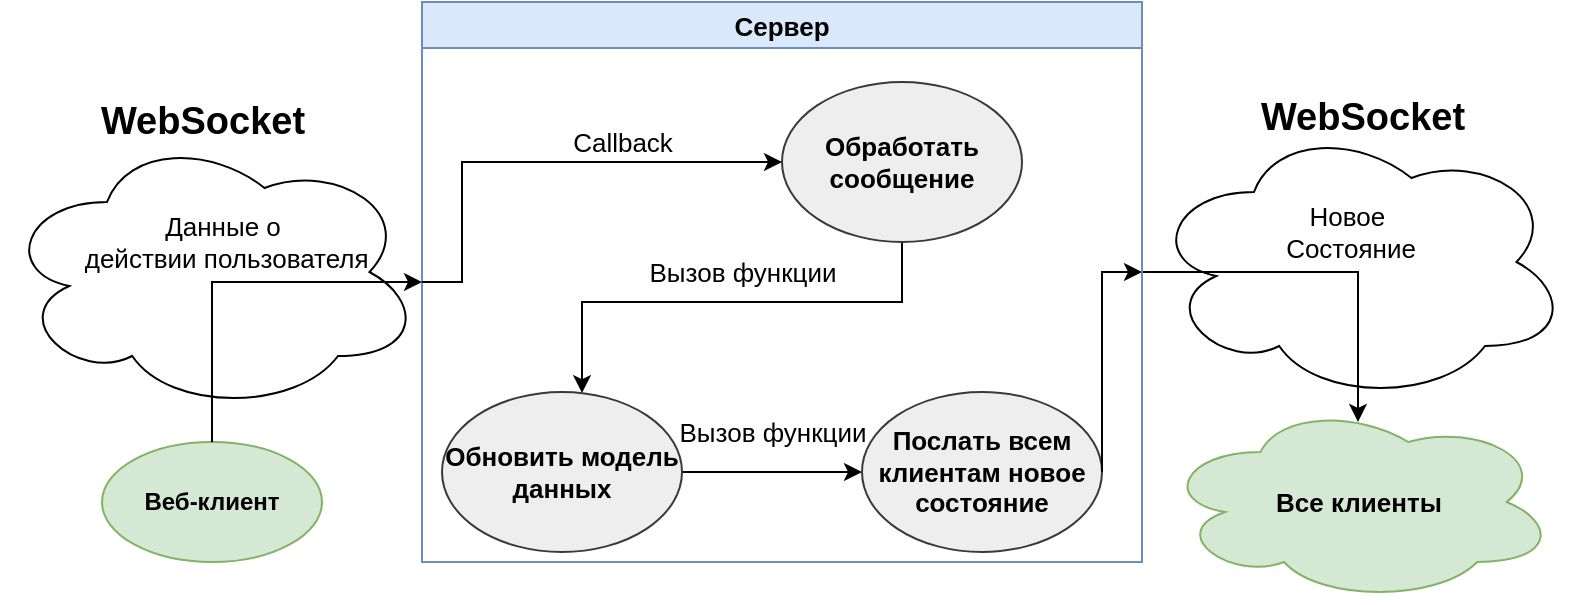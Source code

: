 <mxfile version="10.7.3" type="device"><diagram id="R-Iso9etgkiy35jabJ_L" name="Page-1"><mxGraphModel dx="1162" dy="623" grid="1" gridSize="10" guides="1" tooltips="1" connect="1" arrows="1" fold="1" page="1" pageScale="1" pageWidth="827" pageHeight="1169" math="0" shadow="0"><root><mxCell id="0"/><mxCell id="1" parent="0"/><mxCell id="ycnQ9cbKtMi89EvQEkBc-7" value="" style="ellipse;shape=cloud;whiteSpace=wrap;html=1;fontSize=13;" vertex="1" parent="1"><mxGeometry x="603.5" y="135" width="210" height="140" as="geometry"/></mxCell><mxCell id="ycnQ9cbKtMi89EvQEkBc-8" value="WebSocket" style="text;strokeColor=none;fillColor=none;html=1;fontSize=19;fontStyle=1;verticalAlign=middle;align=center;labelBackgroundColor=none;" vertex="1" parent="1"><mxGeometry x="660" y="112.5" width="100" height="40" as="geometry"/></mxCell><mxCell id="ycnQ9cbKtMi89EvQEkBc-1" value="" style="ellipse;shape=cloud;whiteSpace=wrap;html=1;fontSize=13;" vertex="1" parent="1"><mxGeometry x="30" y="140" width="210" height="140" as="geometry"/></mxCell><mxCell id="2t2cCGpDgxDQgtQVX-Z_-2" value="Веб-клиент" style="ellipse;whiteSpace=wrap;html=1;fillColor=#d5e8d4;strokeColor=#82b366;fontStyle=1" parent="1" vertex="1"><mxGeometry x="80" y="295" width="110" height="60" as="geometry"/></mxCell><mxCell id="2t2cCGpDgxDQgtQVX-Z_-29" style="edgeStyle=orthogonalEdgeStyle;rounded=0;orthogonalLoop=1;jettySize=auto;html=1;exitX=1;exitY=0.5;exitDx=0;exitDy=0;fontSize=13;" parent="1" source="2t2cCGpDgxDQgtQVX-Z_-7" edge="1"><mxGeometry relative="1" as="geometry"><Array as="points"><mxPoint x="600" y="210"/><mxPoint x="708" y="210"/><mxPoint x="708" y="285"/></Array><mxPoint x="708" y="285" as="targetPoint"/></mxGeometry></mxCell><mxCell id="2t2cCGpDgxDQgtQVX-Z_-33" value="Новое&amp;nbsp;&lt;br style=&quot;font-size: 13px;&quot;&gt;Состояние&lt;br style=&quot;font-size: 13px;&quot;&gt;" style="text;html=1;resizable=0;points=[];align=center;verticalAlign=middle;labelBackgroundColor=none;fontSize=13;" parent="2t2cCGpDgxDQgtQVX-Z_-29" vertex="1" connectable="0"><mxGeometry x="-0.293" y="2" relative="1" as="geometry"><mxPoint x="42" y="-18" as="offset"/></mxGeometry></mxCell><mxCell id="2t2cCGpDgxDQgtQVX-Z_-7" value="Сервер" style="swimlane;fillColor=#dae8fc;strokeColor=#6c8ebf;fontSize=13;" parent="1" vertex="1"><mxGeometry x="240" y="75" width="360" height="280" as="geometry"/></mxCell><mxCell id="2t2cCGpDgxDQgtQVX-Z_-46" value="Вызов функции" style="edgeStyle=orthogonalEdgeStyle;rounded=0;orthogonalLoop=1;jettySize=auto;html=1;fontSize=13;" parent="2t2cCGpDgxDQgtQVX-Z_-7" source="2t2cCGpDgxDQgtQVX-Z_-34" target="2t2cCGpDgxDQgtQVX-Z_-37" edge="1"><mxGeometry x="-0.066" y="-15" relative="1" as="geometry"><Array as="points"><mxPoint x="240" y="150"/><mxPoint x="80" y="150"/></Array><mxPoint as="offset"/></mxGeometry></mxCell><mxCell id="2t2cCGpDgxDQgtQVX-Z_-34" value="Обработать сообщение" style="ellipse;whiteSpace=wrap;html=1;fillColor=#eeeeee;strokeColor=#36393d;fontSize=13;fontStyle=1" parent="2t2cCGpDgxDQgtQVX-Z_-7" vertex="1"><mxGeometry x="180" y="40" width="120" height="80" as="geometry"/></mxCell><mxCell id="2t2cCGpDgxDQgtQVX-Z_-41" value="" style="edgeStyle=orthogonalEdgeStyle;rounded=0;orthogonalLoop=1;jettySize=auto;html=1;fontSize=13;" parent="2t2cCGpDgxDQgtQVX-Z_-7" source="2t2cCGpDgxDQgtQVX-Z_-37" target="2t2cCGpDgxDQgtQVX-Z_-40" edge="1"><mxGeometry relative="1" as="geometry"/></mxCell><mxCell id="2t2cCGpDgxDQgtQVX-Z_-49" value="&lt;span style=&quot;font-size: 13px;&quot;&gt;Вызов функции&lt;/span&gt;" style="text;html=1;resizable=0;points=[];align=center;verticalAlign=middle;labelBackgroundColor=#ffffff;fontSize=13;" parent="2t2cCGpDgxDQgtQVX-Z_-41" vertex="1" connectable="0"><mxGeometry x="-0.222" y="2" relative="1" as="geometry"><mxPoint x="10" y="-18" as="offset"/></mxGeometry></mxCell><mxCell id="2t2cCGpDgxDQgtQVX-Z_-37" value="Обновить модель данных" style="ellipse;whiteSpace=wrap;html=1;fillColor=#eeeeee;strokeColor=#36393d;fontSize=13;fontStyle=1" parent="2t2cCGpDgxDQgtQVX-Z_-7" vertex="1"><mxGeometry x="10" y="195" width="120" height="80" as="geometry"/></mxCell><mxCell id="2t2cCGpDgxDQgtQVX-Z_-40" value="Послать всем клиентам новое состояние" style="ellipse;whiteSpace=wrap;html=1;fillColor=#eeeeee;strokeColor=#36393d;fontSize=13;fontStyle=1" parent="2t2cCGpDgxDQgtQVX-Z_-7" vertex="1"><mxGeometry x="220" y="195" width="120" height="80" as="geometry"/></mxCell><mxCell id="2t2cCGpDgxDQgtQVX-Z_-45" value="Callback" style="edgeStyle=orthogonalEdgeStyle;rounded=0;orthogonalLoop=1;jettySize=auto;html=1;exitX=0;exitY=0.5;exitDx=0;exitDy=0;entryX=0;entryY=0.5;entryDx=0;entryDy=0;fontSize=13;" parent="2t2cCGpDgxDQgtQVX-Z_-7" source="2t2cCGpDgxDQgtQVX-Z_-7" target="2t2cCGpDgxDQgtQVX-Z_-34" edge="1"><mxGeometry x="0.333" y="10" relative="1" as="geometry"><Array as="points"><mxPoint x="20" y="140"/><mxPoint x="20" y="80"/></Array><mxPoint as="offset"/></mxGeometry></mxCell><mxCell id="2t2cCGpDgxDQgtQVX-Z_-12" value="Все клиенты" style="ellipse;shape=cloud;whiteSpace=wrap;html=1;fillColor=#d5e8d4;strokeColor=#82b366;fontSize=13;fontStyle=1" parent="1" vertex="1"><mxGeometry x="610" y="275" width="197" height="100" as="geometry"/></mxCell><mxCell id="2t2cCGpDgxDQgtQVX-Z_-42" value="" style="edgeStyle=orthogonalEdgeStyle;rounded=0;orthogonalLoop=1;jettySize=auto;html=1;fontSize=13;" parent="1" source="2t2cCGpDgxDQgtQVX-Z_-40" edge="1"><mxGeometry relative="1" as="geometry"><mxPoint x="600" y="210" as="targetPoint"/><Array as="points"><mxPoint x="580" y="210"/><mxPoint x="600" y="210"/></Array></mxGeometry></mxCell><mxCell id="2t2cCGpDgxDQgtQVX-Z_-20" value="" style="edgeStyle=orthogonalEdgeStyle;rounded=0;orthogonalLoop=1;jettySize=auto;html=1;entryX=0;entryY=0.5;entryDx=0;entryDy=0;exitX=0.5;exitY=0;exitDx=0;exitDy=0;fontSize=13;" parent="1" source="2t2cCGpDgxDQgtQVX-Z_-2" target="2t2cCGpDgxDQgtQVX-Z_-7" edge="1"><mxGeometry relative="1" as="geometry"><mxPoint x="170" y="175" as="sourcePoint"/><mxPoint x="330" y="220" as="targetPoint"/></mxGeometry></mxCell><mxCell id="2t2cCGpDgxDQgtQVX-Z_-21" value="Данные о&lt;br style=&quot;font-size: 13px;&quot;&gt;&amp;nbsp;действии пользователя" style="text;html=1;resizable=0;points=[];align=center;verticalAlign=middle;labelBackgroundColor=none;fontSize=13;" parent="2t2cCGpDgxDQgtQVX-Z_-20" vertex="1" connectable="0"><mxGeometry x="-0.28" y="-1" relative="1" as="geometry"><mxPoint x="4" y="-34" as="offset"/></mxGeometry></mxCell><mxCell id="ycnQ9cbKtMi89EvQEkBc-6" value="WebSocket" style="text;strokeColor=none;fillColor=none;html=1;fontSize=19;fontStyle=1;verticalAlign=middle;align=center;labelBackgroundColor=none;" vertex="1" parent="1"><mxGeometry x="80" y="115" width="100" height="40" as="geometry"/></mxCell></root></mxGraphModel></diagram></mxfile>
